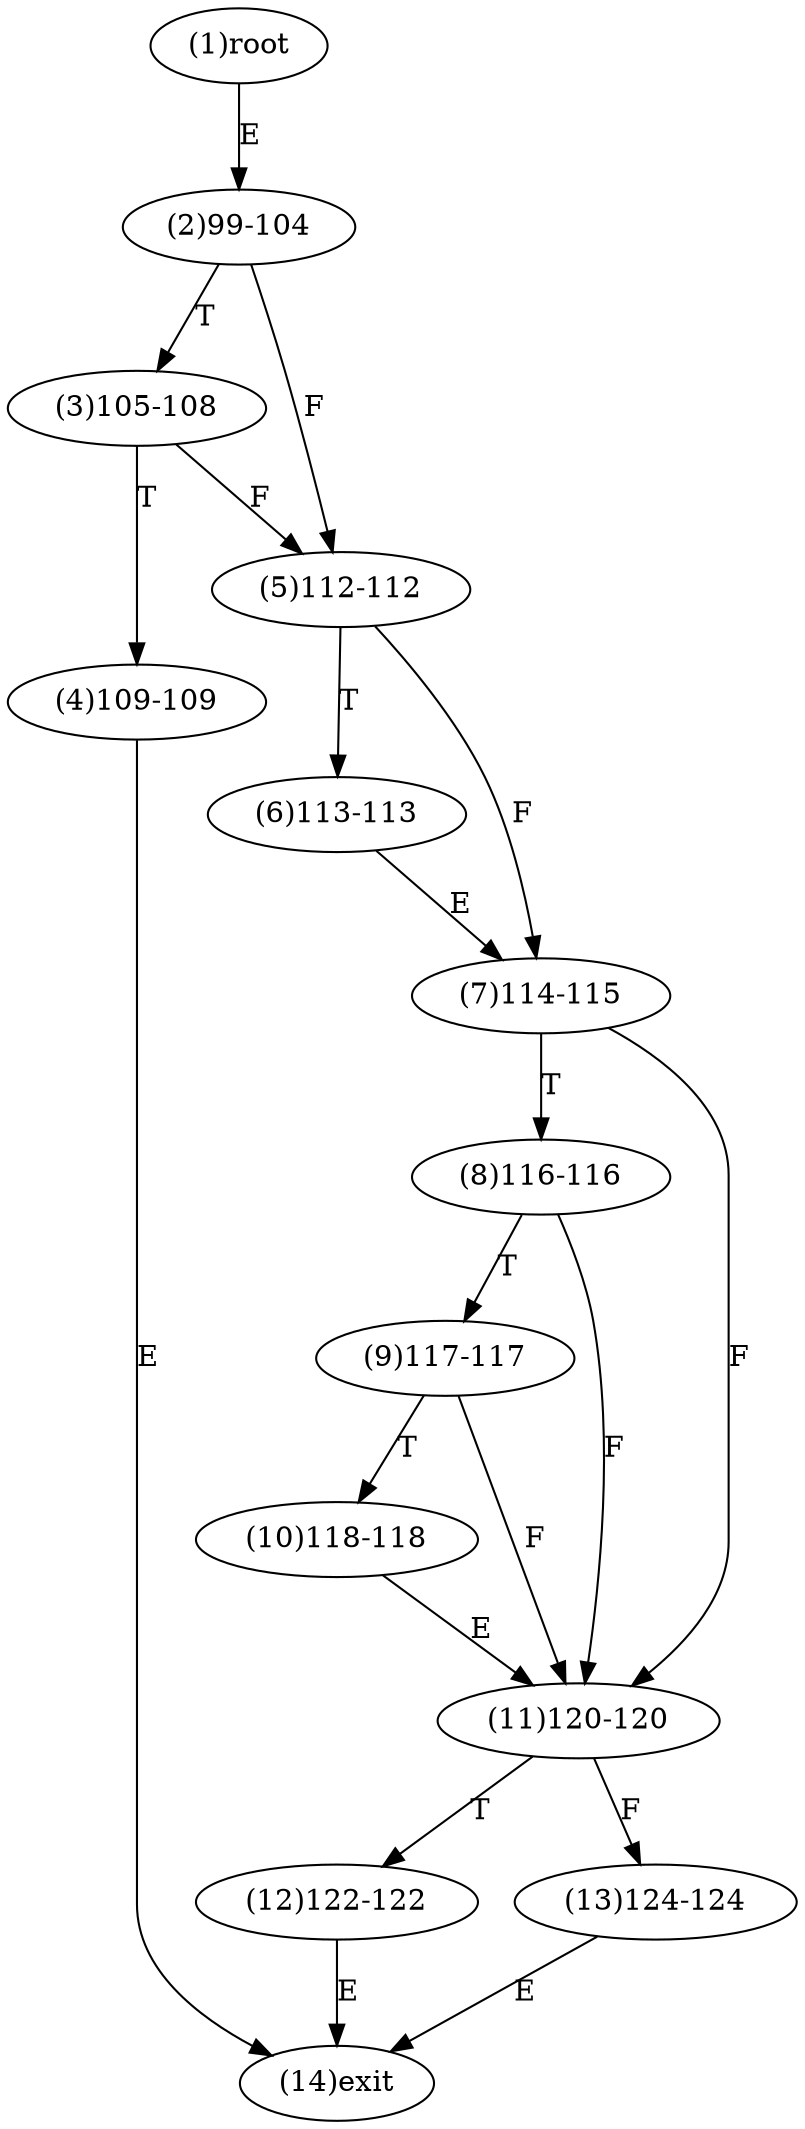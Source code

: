 digraph "" { 
1[ label="(1)root"];
2[ label="(2)99-104"];
3[ label="(3)105-108"];
4[ label="(4)109-109"];
5[ label="(5)112-112"];
6[ label="(6)113-113"];
7[ label="(7)114-115"];
8[ label="(8)116-116"];
9[ label="(9)117-117"];
10[ label="(10)118-118"];
11[ label="(11)120-120"];
12[ label="(12)122-122"];
13[ label="(13)124-124"];
14[ label="(14)exit"];
1->2[ label="E"];
2->5[ label="F"];
2->3[ label="T"];
3->5[ label="F"];
3->4[ label="T"];
4->14[ label="E"];
5->7[ label="F"];
5->6[ label="T"];
6->7[ label="E"];
7->11[ label="F"];
7->8[ label="T"];
8->11[ label="F"];
8->9[ label="T"];
9->11[ label="F"];
9->10[ label="T"];
10->11[ label="E"];
11->13[ label="F"];
11->12[ label="T"];
12->14[ label="E"];
13->14[ label="E"];
}
